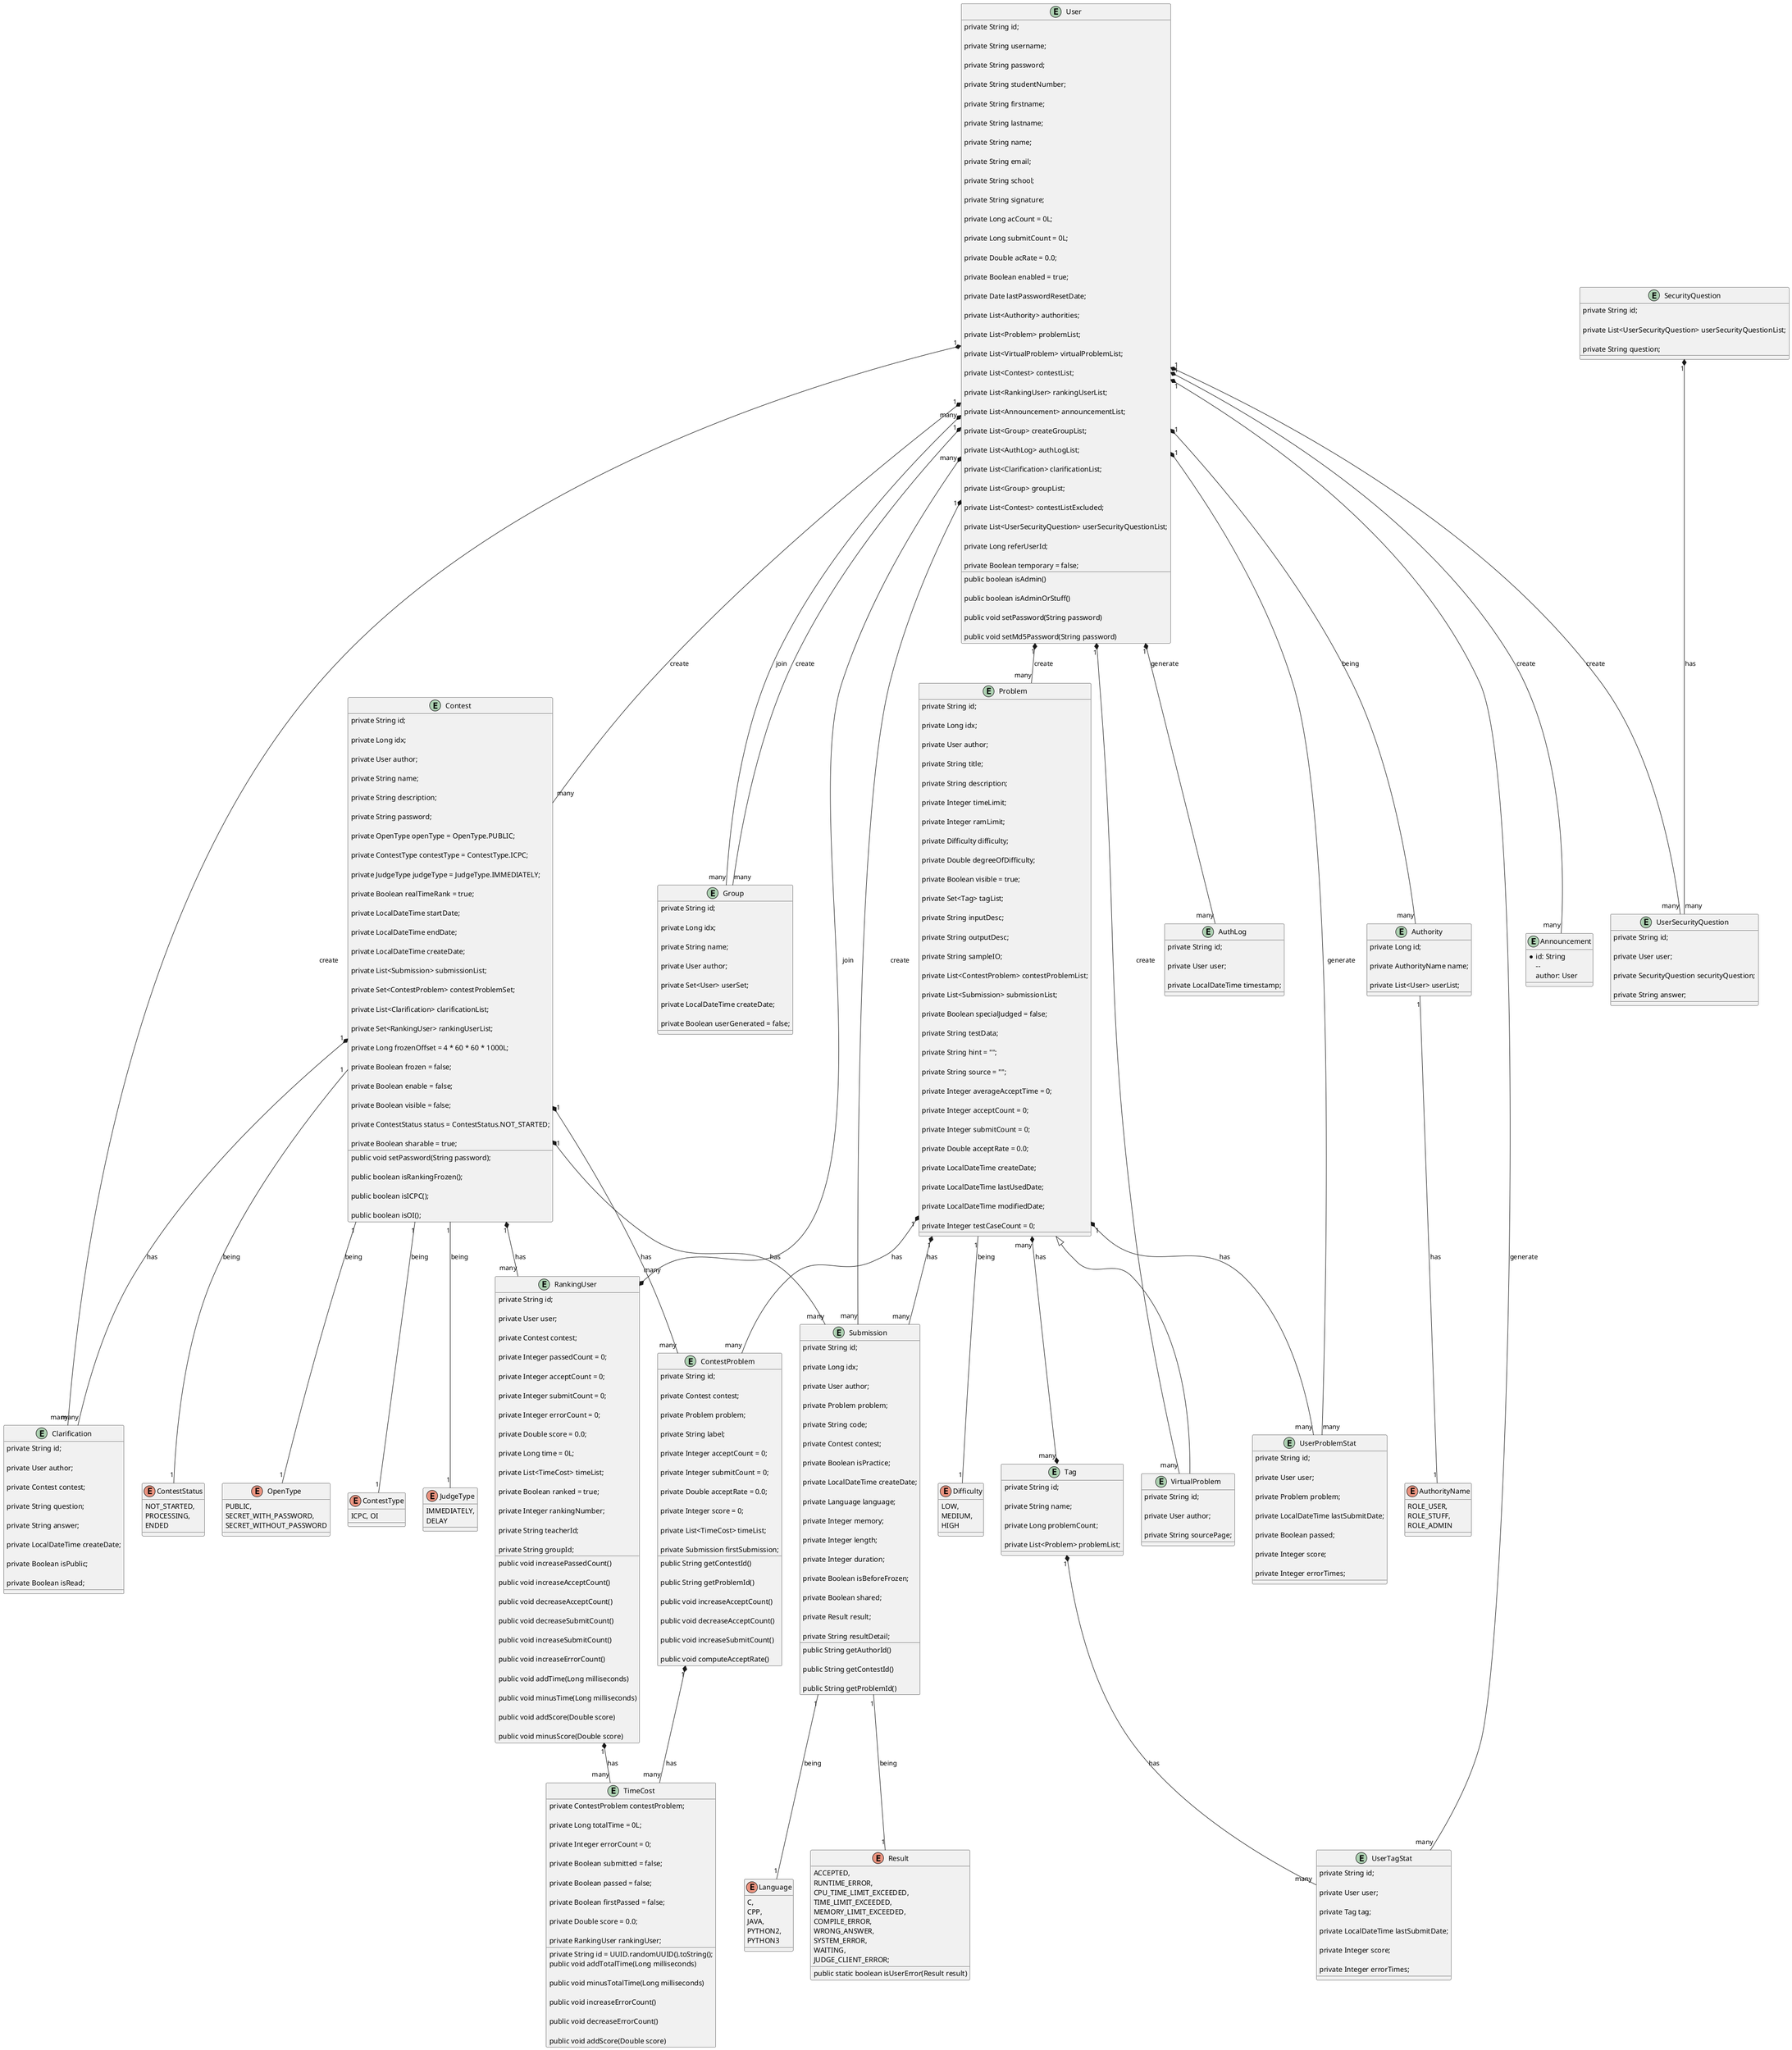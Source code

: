 @startuml

entity Announcement {

  *id: String
  --
  author: User
}

entity Clarification {

  private String id;

  private User author;

  private Contest contest;

  private String question;

  private String answer;

  private LocalDateTime createDate;

  private Boolean isPublic;

  private Boolean isRead;
}

entity Contest {

  private String id;

  private Long idx;

  private User author;

  private String name;

  private String description;

  private String password;

  private OpenType openType = OpenType.PUBLIC;

  private ContestType contestType = ContestType.ICPC;

  private JudgeType judgeType = JudgeType.IMMEDIATELY;

  private Boolean realTimeRank = true;

  private LocalDateTime startDate;

  private LocalDateTime endDate;

  private LocalDateTime createDate;

  private List<Submission> submissionList;

  private Set<ContestProblem> contestProblemSet;

  private List<Clarification> clarificationList;

  private Set<RankingUser> rankingUserList;

  private Long frozenOffset = 4 * 60 * 60 * 1000L;

  private Boolean frozen = false;

  private Boolean enable = false;

  private Boolean visible = false;

  private ContestStatus status = ContestStatus.NOT_STARTED;

  private Boolean sharable = true;

  public void setPassword(String password);

  public boolean isRankingFrozen();

  public boolean isICPC();

  public boolean isOI();
}

entity ContestProblem {

  private String id;

  private Contest contest;

  private Problem problem;

  private String label;

  private Integer acceptCount = 0;

  private Integer submitCount = 0;

  private Double acceptRate = 0.0;

  private Integer score = 0;

  private List<TimeCost> timeList;

  private Submission firstSubmission;

  public String getContestId()

  public String getProblemId()

  public void increaseAcceptCount()

  public void decreaseAcceptCount()

  public void increaseSubmitCount()

  public void computeAcceptRate()
}

entity Group {

  private String id;

  private Long idx;

  private String name;

  private User author;

  private Set<User> userSet;

  private LocalDateTime createDate;

  private Boolean userGenerated = false;
}

entity Problem {

  private String id;

  private Long idx;

  private User author;

  private String title;

  private String description;

  private Integer timeLimit;

  private Integer ramLimit;

  private Difficulty difficulty;

  private Double degreeOfDifficulty;

  private Boolean visible = true;

  private Set<Tag> tagList;

  private String inputDesc;

  private String outputDesc;

  private String sampleIO;

  private List<ContestProblem> contestProblemList;

  private List<Submission> submissionList;

  private Boolean specialJudged = false;

  private String testData;

  private String hint = "";

  private String source = "";

  private Integer averageAcceptTime = 0;

  private Integer acceptCount = 0;

  private Integer submitCount = 0;

  private Double acceptRate = 0.0;

  private LocalDateTime createDate;

  private LocalDateTime lastUsedDate;

  private LocalDateTime modifiedDate;

  private Integer testCaseCount = 0;
}

entity RankingUser {

  private String id;

  private User user;

  private Contest contest;

  private Integer passedCount = 0;

  private Integer acceptCount = 0;

  private Integer submitCount = 0;

  private Integer errorCount = 0;

  private Double score = 0.0;

  private Long time = 0L;

  private List<TimeCost> timeList;

  private Boolean ranked = true;

  private Integer rankingNumber;

  private String teacherId;

  private String groupId;

  public void increasePassedCount()

  public void increaseAcceptCount()

  public void decreaseAcceptCount()

  public void decreaseSubmitCount()

  public void increaseSubmitCount()

  public void increaseErrorCount()

  public void addTime(Long milliseconds)

  public void minusTime(Long milliseconds)

  public void addScore(Double score)

  public void minusScore(Double score)
}

entity Submission {

  private String id;

  private Long idx;

  private User author;

  private Problem problem;

  private String code;

  private Contest contest;

  private Boolean isPractice;

  private LocalDateTime createDate;

  private Language language;

  private Integer memory;

  private Integer length;

  private Integer duration;

  private Boolean isBeforeFrozen;

  private Boolean shared;

  private Result result;

  private String resultDetail;

  public String getAuthorId()

  public String getContestId()

  public String getProblemId()
}

entity Tag {

  private String id;

  private String name;

  private Long problemCount;

  private List<Problem> problemList;
}

entity TimeCost {

  private String id = UUID.randomUUID().toString();

  private ContestProblem contestProblem;

  private Long totalTime = 0L;

  private Integer errorCount = 0;

  private Boolean submitted = false;

  private Boolean passed = false;

  private Boolean firstPassed = false;

  private Double score = 0.0;

  private RankingUser rankingUser;

  public void addTotalTime(Long milliseconds)

  public void minusTotalTime(Long milliseconds)

  public void increaseErrorCount()

  public void decreaseErrorCount()

  public void addScore(Double score)
}

entity User {

  private String id;

  private String username;

  private String password;

  private String studentNumber;

  private String firstname;

  private String lastname;

  private String name;

  private String email;

  private String school;

  private String signature;

  private Long acCount = 0L;

  private Long submitCount = 0L;

  private Double acRate = 0.0;

  private Boolean enabled = true;

  private Date lastPasswordResetDate;

  private List<Authority> authorities;

  private List<Problem> problemList;

  private List<VirtualProblem> virtualProblemList;

  private List<Contest> contestList;

  private List<RankingUser> rankingUserList;

  private List<Announcement> announcementList;

  private List<Group> createGroupList;

  private List<AuthLog> authLogList;

  private List<Clarification> clarificationList;

  private List<Group> groupList;

  private List<Contest> contestListExcluded;

  private List<UserSecurityQuestion> userSecurityQuestionList;

  private Long referUserId;

  private Boolean temporary = false;

  public boolean isAdmin()

  public boolean isAdminOrStuff()

  public void setPassword(String password)

  public void setMd5Password(String password)
}

entity UserSecurityQuestion {

  private String id;

  private User user;

  private SecurityQuestion securityQuestion;

  private String answer;
}

entity VirtualProblem extends Problem {

  private String id;

  private User author;

  private String sourcePage;
}

enum ContestType {
  ICPC, OI
}

enum Difficulty {
  LOW,
  MEDIUM,
  HIGH
}

enum JudgeType {
  IMMEDIATELY,
  DELAY
}

enum ContestStatus {
  NOT_STARTED,
  PROCESSING,
  ENDED
}

enum Language {
  C,
  CPP,
  JAVA,
  PYTHON2,
  PYTHON3
}

enum OpenType {
  PUBLIC,
  SECRET_WITH_PASSWORD,
  SECRET_WITHOUT_PASSWORD
}

enum Result {
  ACCEPTED,
  RUNTIME_ERROR,
  CPU_TIME_LIMIT_EXCEEDED,
  TIME_LIMIT_EXCEEDED,
  MEMORY_LIMIT_EXCEEDED,
  COMPILE_ERROR,
  WRONG_ANSWER,
  SYSTEM_ERROR,
  WAITING,
  JUDGE_CLIENT_ERROR;

  public static boolean isUserError(Result result)
}

entity AuthLog {

  private String id;

  private User user;

  private LocalDateTime timestamp;
}

entity Authority {

  private Long id;

  private AuthorityName name;

  private List<User> userList;
}

enum AuthorityName {
  ROLE_USER,
  ROLE_STUFF,
  ROLE_ADMIN
}

entity SecurityQuestion {

  private String id;

  private List<UserSecurityQuestion> userSecurityQuestionList;

  private String question;
}

entity UserProblemStat {

  private String id;

  private User user;

  private Problem problem;

  private LocalDateTime lastSubmitDate;

  private Boolean passed;

  private Integer score;

  private Integer errorTimes;
}

entity UserTagStat {

  private String id;

  private User user;

  private Tag tag;

  private LocalDateTime lastSubmitDate;

  private Integer score;

  private Integer errorTimes;
}

User "1" *-- "many" Announcement : create
User "1" *-- "many" Problem : create
User "1" *-- "many" VirtualProblem : create
User "1" *-- "many" Contest : create
User "many" *--* "many" RankingUser : join
User "1" *-- "many" Clarification : create
User "1" *-- "many" Group : create
User "many" *-- "many" Group : join
User "1" *-- "many" Submission : create
User "1" *-- "many" UserSecurityQuestion : create
User "1" *-- "many" AuthLog : generate
User "1" *-- "many" UserProblemStat : generate
User "1" *-- "many" UserTagStat : generate
User "1" *-- "many" Authority: being

Authority "1" -- "1" AuthorityName : has

SecurityQuestion "1" *-- "many" UserSecurityQuestion : has

' contest-user
RankingUser "1" *-- "many" TimeCost : has

Contest "1" *-- "many" RankingUser : has
Contest "1" *-- "many" ContestProblem : has
Contest "1" *-- "many" Submission : has
Contest "1" *-- "many" Clarification : has
Contest "1" -- "1" OpenType : being
Contest "1" -- "1" JudgeType: being
Contest "1" -- "1" ContestType: being
Contest "1" -- "1" ContestStatus: being

' contest-problem
ContestProblem "1" *-- "many" TimeCost : has

Problem "1" *-- "many" Submission : has
Problem "1" -- "1" Difficulty : being
Problem "many" *--* "many" Tag : has
Problem "1" *-- "many" ContestProblem : has
Problem "1" *-- "many" UserProblemStat : has

Submission "1" -- "1" Result : being
Submission "1" -- "1" Language : being

Tag "1" *-- "many" UserTagStat : has




@enduml